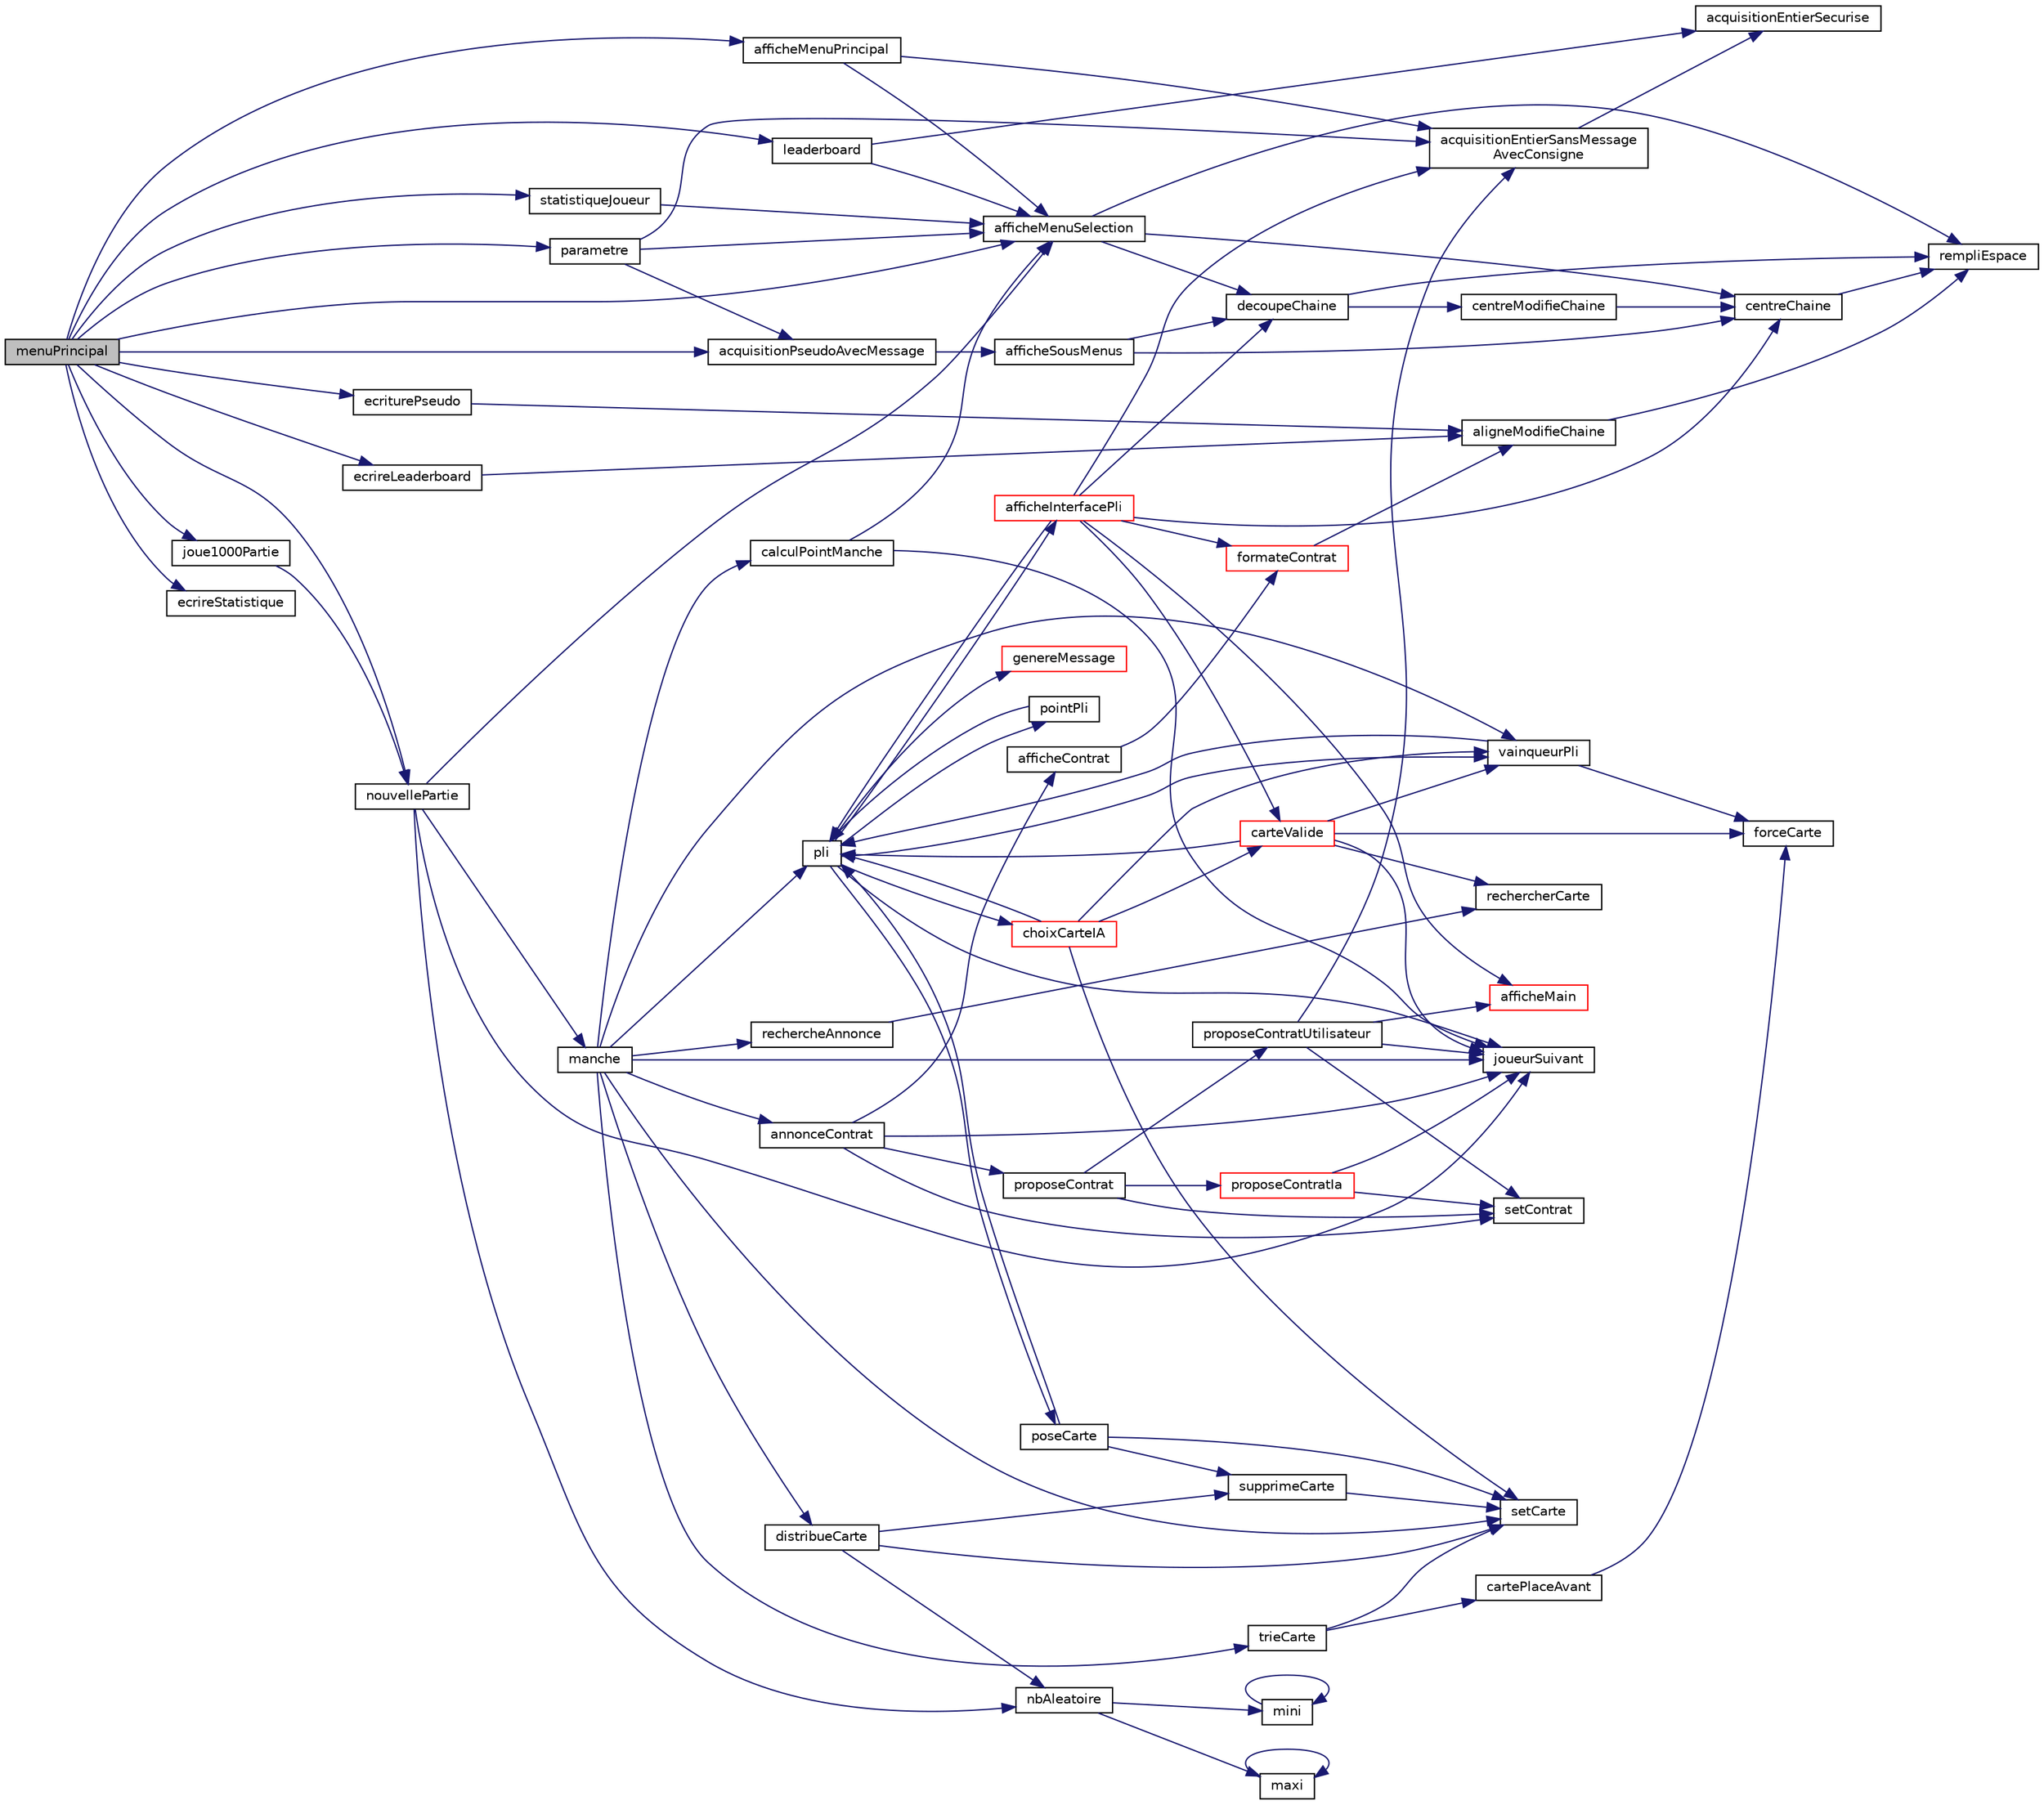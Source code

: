 digraph "menuPrincipal"
{
 // LATEX_PDF_SIZE
  edge [fontname="Helvetica",fontsize="10",labelfontname="Helvetica",labelfontsize="10"];
  node [fontname="Helvetica",fontsize="10",shape=record];
  rankdir="LR";
  Node1 [label="menuPrincipal",height=0.2,width=0.4,color="black", fillcolor="grey75", style="filled", fontcolor="black",tooltip="fonction qui gÃ¨re le debut de la partie"];
  Node1 -> Node2 [color="midnightblue",fontsize="10",style="solid"];
  Node2 [label="acquisitionPseudoAvecMessage",height=0.2,width=0.4,color="black", fillcolor="white", style="filled",URL="$acquisition_8c.html#afcd1bfa47bc634de2b8467f3191b8782",tooltip="acquisition d'un pseudo saisi par l'utilisateur avec message d'erreur"];
  Node2 -> Node3 [color="midnightblue",fontsize="10",style="solid"];
  Node3 [label="afficheSousMenus",height=0.2,width=0.4,color="black", fillcolor="white", style="filled",URL="$affichage_8c.html#a77a2c701d655e817f1fe4c56c883af3f",tooltip="affiche les différents sous menus"];
  Node3 -> Node4 [color="midnightblue",fontsize="10",style="solid"];
  Node4 [label="centreChaine",height=0.2,width=0.4,color="black", fillcolor="white", style="filled",URL="$formatage_chaine_8c.html#ae9b1a537c2b31ecd1400d3644bb180af",tooltip="transphorme une chaine de caractère de longeur inconue en une chaine de caratère fixé de tel sorte qu..."];
  Node4 -> Node5 [color="midnightblue",fontsize="10",style="solid"];
  Node5 [label="rempliEspace",height=0.2,width=0.4,color="black", fillcolor="white", style="filled",URL="$formatage_chaine_8c.html#acbb12af7b4e8b15a8d366abae8fe5ca3",tooltip="rempli une chaine de caractère de nbEspace caractère espace ' '"];
  Node3 -> Node6 [color="midnightblue",fontsize="10",style="solid"];
  Node6 [label="decoupeChaine",height=0.2,width=0.4,color="black", fillcolor="white", style="filled",URL="$formatage_chaine_8c.html#ad598bad9520e1d05637504cf2890a947",tooltip="fontion qui permet de découper une chaine de caracère en plusieur chaine de taille fixée en coupant s..."];
  Node6 -> Node7 [color="midnightblue",fontsize="10",style="solid"];
  Node7 [label="centreModifieChaine",height=0.2,width=0.4,color="black", fillcolor="white", style="filled",URL="$formatage_chaine_8c.html#a3a016c722803925f63f13d6218d6d1de",tooltip="transforme une chaine de cararactère en sa vertion centrée"];
  Node7 -> Node4 [color="midnightblue",fontsize="10",style="solid"];
  Node6 -> Node5 [color="midnightblue",fontsize="10",style="solid"];
  Node1 -> Node8 [color="midnightblue",fontsize="10",style="solid"];
  Node8 [label="afficheMenuPrincipal",height=0.2,width=0.4,color="black", fillcolor="white", style="filled",URL="$affichage_8c.html#ac892324566767801d485fad58318f635",tooltip="affiche le logo du jeu puis le menu principal"];
  Node8 -> Node9 [color="midnightblue",fontsize="10",style="solid"];
  Node9 [label="acquisitionEntierSansMessage\lAvecConsigne",height=0.2,width=0.4,color="black", fillcolor="white", style="filled",URL="$acquisition_8c.html#ad54a41d9f5d23da0cfe75569c1c58fd3",tooltip="accisition d'un entier saisi par l'utilisateur sans message d'erreur entre 2 entiers avec une consign..."];
  Node9 -> Node10 [color="midnightblue",fontsize="10",style="solid"];
  Node10 [label="acquisitionEntierSecurise",height=0.2,width=0.4,color="black", fillcolor="white", style="filled",URL="$acquisition_8c.html#a29f102dc63957f1bd52030075bb9beef",tooltip="fonction qui fait l'acquisition securisée d'un nombre"];
  Node8 -> Node11 [color="midnightblue",fontsize="10",style="solid"];
  Node11 [label="afficheMenuSelection",height=0.2,width=0.4,color="black", fillcolor="white", style="filled",URL="$affichage_8c.html#a978cd3d8ff9f4afa72856d33ad0dea81",tooltip="affiche dans un cadre plusieurs chaines de carractères avec un certain nombre de lignes sautée entre ..."];
  Node11 -> Node4 [color="midnightblue",fontsize="10",style="solid"];
  Node11 -> Node6 [color="midnightblue",fontsize="10",style="solid"];
  Node11 -> Node5 [color="midnightblue",fontsize="10",style="solid"];
  Node1 -> Node11 [color="midnightblue",fontsize="10",style="solid"];
  Node1 -> Node12 [color="midnightblue",fontsize="10",style="solid"];
  Node12 [label="ecrireLeaderboard",height=0.2,width=0.4,color="black", fillcolor="white", style="filled",URL="$gestion_fichier_8c.html#a7e238d3b3fe49a72cf5deb9757d4466e",tooltip="vÃ©rifie si un nouveau record Ã&#160; Ã©tÃ© battu et l'ajoute si c'est le cas"];
  Node12 -> Node13 [color="midnightblue",fontsize="10",style="solid"];
  Node13 [label="aligneModifieChaine",height=0.2,width=0.4,color="black", fillcolor="white", style="filled",URL="$formatage_chaine_8c.html#a416dc0656ec712c3624275a4aefb85c6",tooltip="transforme une chaine de cararactère en sa vertion aligné a gauche"];
  Node13 -> Node5 [color="midnightblue",fontsize="10",style="solid"];
  Node1 -> Node14 [color="midnightblue",fontsize="10",style="solid"];
  Node14 [label="ecrireStatistique",height=0.2,width=0.4,color="black", fillcolor="white", style="filled",URL="$gestion_fichier_8c.html#a72c9b768b73e0805b86215b86a67c8bd",tooltip="modifie la valeur d'une statistique dans le fichier de sauvegarde des scores"];
  Node1 -> Node15 [color="midnightblue",fontsize="10",style="solid"];
  Node15 [label="ecriturePseudo",height=0.2,width=0.4,color="black", fillcolor="white", style="filled",URL="$gestion_fichier_8c.html#a90d5f557067c87ecf4dd33f4345f5f2e",tooltip="fonction qui recherche dans un fichier si le joueur est deja enregistrÃ© au le rajoute Ã&#160; la fin si c..."];
  Node15 -> Node13 [color="midnightblue",fontsize="10",style="solid"];
  Node1 -> Node16 [color="midnightblue",fontsize="10",style="solid"];
  Node16 [label="joue1000Partie",height=0.2,width=0.4,color="black", fillcolor="white", style="filled",URL="$autre_8c.html#ab8d4df8f4e03f038b98f6d96a2eaefd2",tooltip="joue n partie aves uniquement des ia pour controler si tout ce passe bien et reuceillir des statistiq..."];
  Node16 -> Node17 [color="midnightblue",fontsize="10",style="solid"];
  Node17 [label="nouvellePartie",height=0.2,width=0.4,color="black", fillcolor="white", style="filled",URL="$general_8c.html#a1faac25606ba09c4cdbcf54a142dbe0c",tooltip="lancement d'une nouvelle partie"];
  Node17 -> Node11 [color="midnightblue",fontsize="10",style="solid"];
  Node17 -> Node18 [color="midnightblue",fontsize="10",style="solid"];
  Node18 [label="joueurSuivant",height=0.2,width=0.4,color="black", fillcolor="white", style="filled",URL="$autre_8c.html#a9028074829d59ddc4481ae51036fc9ef",tooltip="passe au joueur suivant"];
  Node17 -> Node19 [color="midnightblue",fontsize="10",style="solid"];
  Node19 [label="manche",height=0.2,width=0.4,color="black", fillcolor="white", style="filled",URL="$general_8c.html#a82e65877686a049b4bee9160af15c97f",tooltip="lancement d'une manche"];
  Node19 -> Node20 [color="midnightblue",fontsize="10",style="solid"];
  Node20 [label="annonceContrat",height=0.2,width=0.4,color="black", fillcolor="white", style="filled",URL="$general_8c.html#a6eeea9d2fea8b2c504b0051af39f7c80",tooltip="gÃ¨re l'annonce et la surenchÃ¨re des contats par les joueurs"];
  Node20 -> Node21 [color="midnightblue",fontsize="10",style="solid"];
  Node21 [label="afficheContrat",height=0.2,width=0.4,color="black", fillcolor="white", style="filled",URL="$affichage_8c.html#abd791297578af449761083408a1b4462",tooltip="affiche un contrat"];
  Node21 -> Node22 [color="midnightblue",fontsize="10",style="solid"];
  Node22 [label="formateContrat",height=0.2,width=0.4,color="red", fillcolor="white", style="filled",URL="$formatage_chaine_8c.html#a76b00dd8006b0682ba30099e193d4dd0",tooltip="stocke dans des chaine de caractère les info du contrat"];
  Node22 -> Node13 [color="midnightblue",fontsize="10",style="solid"];
  Node20 -> Node18 [color="midnightblue",fontsize="10",style="solid"];
  Node20 -> Node24 [color="midnightblue",fontsize="10",style="solid"];
  Node24 [label="proposeContrat",height=0.2,width=0.4,color="black", fillcolor="white", style="filled",URL="$general_8c.html#abde08a751131f9afc15de6fc616348f6",tooltip="proposition d'un contrat par un joueur"];
  Node24 -> Node25 [color="midnightblue",fontsize="10",style="solid"];
  Node25 [label="proposeContratIa",height=0.2,width=0.4,color="red", fillcolor="white", style="filled",URL="$ia_8c.html#ac4ece833f773f242d312062bf3869086",tooltip="proposition par l'ia d'un contrat"];
  Node25 -> Node18 [color="midnightblue",fontsize="10",style="solid"];
  Node25 -> Node27 [color="midnightblue",fontsize="10",style="solid"];
  Node27 [label="setContrat",height=0.2,width=0.4,color="black", fillcolor="white", style="filled",URL="$autre_8c.html#a1613864902e98bd6d49e9d82bedcbe1c",tooltip="définit un contrat"];
  Node24 -> Node30 [color="midnightblue",fontsize="10",style="solid"];
  Node30 [label="proposeContratUtilisateur",height=0.2,width=0.4,color="black", fillcolor="white", style="filled",URL="$affichage_8c.html#ae37357f1035df2f6d50afb1a1c5a9947",tooltip="gère le choix du contrat par l'utilisateur"];
  Node30 -> Node9 [color="midnightblue",fontsize="10",style="solid"];
  Node30 -> Node31 [color="midnightblue",fontsize="10",style="solid"];
  Node31 [label="afficheMain",height=0.2,width=0.4,color="red", fillcolor="white", style="filled",URL="$affichage_8c.html#ad4ca97b6626eb7557ec5c8e3ad795f95",tooltip="affiche les carte qu'un joueur a en main"];
  Node30 -> Node18 [color="midnightblue",fontsize="10",style="solid"];
  Node30 -> Node27 [color="midnightblue",fontsize="10",style="solid"];
  Node24 -> Node27 [color="midnightblue",fontsize="10",style="solid"];
  Node20 -> Node27 [color="midnightblue",fontsize="10",style="solid"];
  Node19 -> Node34 [color="midnightblue",fontsize="10",style="solid"];
  Node34 [label="calculPointManche",height=0.2,width=0.4,color="black", fillcolor="white", style="filled",URL="$general_8c.html#ae2494afb9457cbcf96753839016abbb6",tooltip="compte les point gagnÃ© par chaque joueur au cour de la manche e fonction du contrat et ajoute ces po..."];
  Node34 -> Node11 [color="midnightblue",fontsize="10",style="solid"];
  Node34 -> Node18 [color="midnightblue",fontsize="10",style="solid"];
  Node19 -> Node35 [color="midnightblue",fontsize="10",style="solid"];
  Node35 [label="distribueCarte",height=0.2,width=0.4,color="black", fillcolor="white", style="filled",URL="$gestion_carte_8c.html#ae1326a1796189845699f614535268322",tooltip="distribue les cartes entre les différent joueur"];
  Node35 -> Node36 [color="midnightblue",fontsize="10",style="solid"];
  Node36 [label="nbAleatoire",height=0.2,width=0.4,color="black", fillcolor="white", style="filled",URL="$autre_8c.html#a1fe3fe4b2fbc888f6af5db69f6cc72f6",tooltip="renvoit in nombre aléatoire entre deux bornes"];
  Node36 -> Node37 [color="midnightblue",fontsize="10",style="solid"];
  Node37 [label="maxi",height=0.2,width=0.4,color="black", fillcolor="white", style="filled",URL="$tableau_8c.html#abb9a32acf6c0aa09923d2ebaeae71c7e",tooltip="trouve la valeur maximum d'un tableau"];
  Node37 -> Node37 [color="midnightblue",fontsize="10",style="solid"];
  Node36 -> Node38 [color="midnightblue",fontsize="10",style="solid"];
  Node38 [label="mini",height=0.2,width=0.4,color="black", fillcolor="white", style="filled",URL="$tableau_8c.html#aabc5dc617777ef63ecbd9748a76d0946",tooltip="trouve la valeur minimum d'un tableau"];
  Node38 -> Node38 [color="midnightblue",fontsize="10",style="solid"];
  Node35 -> Node39 [color="midnightblue",fontsize="10",style="solid"];
  Node39 [label="setCarte",height=0.2,width=0.4,color="black", fillcolor="white", style="filled",URL="$gestion_carte_8c.html#aa6ee6fa9bf13839d948e7df5f4199e0e",tooltip="donne une valeur et une couleur a une carte"];
  Node35 -> Node40 [color="midnightblue",fontsize="10",style="solid"];
  Node40 [label="supprimeCarte",height=0.2,width=0.4,color="black", fillcolor="white", style="filled",URL="$gestion_carte_8c.html#a77b2ed8ac4298678feea52baa2e9cf0e",tooltip="supprime une carte d'un tableau et réduit la taille de ce tableu par le bas"];
  Node40 -> Node39 [color="midnightblue",fontsize="10",style="solid"];
  Node19 -> Node18 [color="midnightblue",fontsize="10",style="solid"];
  Node19 -> Node41 [color="midnightblue",fontsize="10",style="solid"];
  Node41 [label="pli",height=0.2,width=0.4,color="black", fillcolor="white", style="filled",URL="$general_8c.html#a09dedac7ae460c4fd07ebcc4af44568f",tooltip="fonction qui gÃ¨re un pli"];
  Node41 -> Node42 [color="midnightblue",fontsize="10",style="solid"];
  Node42 [label="afficheInterfacePli",height=0.2,width=0.4,color="red", fillcolor="white", style="filled",URL="$affichage_8c.html#a773118ff3accfbd267688f5e91f26ed7",tooltip="affiche l'interface de jeu durant un pli"];
  Node42 -> Node9 [color="midnightblue",fontsize="10",style="solid"];
  Node42 -> Node31 [color="midnightblue",fontsize="10",style="solid"];
  Node42 -> Node43 [color="midnightblue",fontsize="10",style="solid"];
  Node43 [label="carteValide",height=0.2,width=0.4,color="red", fillcolor="white", style="filled",URL="$gestion_carte_8c.html#a860c9426634ed327bf5ed8344ee582e3",tooltip="ddétermine si une carte peut etre posé par un joueur"];
  Node43 -> Node29 [color="midnightblue",fontsize="10",style="solid"];
  Node29 [label="forceCarte",height=0.2,width=0.4,color="black", fillcolor="white", style="filled",URL="$gestion_carte_8c.html#af903ef331292d446d28bdcd7a13ce6d8",tooltip="calcul la force d'une carte, en faisant la probabilitée qu'elle a de gagné contre toutes les autres c..."];
  Node43 -> Node18 [color="midnightblue",fontsize="10",style="solid"];
  Node43 -> Node41 [color="midnightblue",fontsize="10",style="solid"];
  Node43 -> Node44 [color="midnightblue",fontsize="10",style="solid"];
  Node44 [label="rechercherCarte",height=0.2,width=0.4,color="black", fillcolor="white", style="filled",URL="$gestion_carte_8c.html#ac56fc1f7ac0fcff4617638f73704540e",tooltip="cherche dans un tableau de carte si il y a une certaine couleur ou une certaine valeur ou les deux"];
  Node43 -> Node46 [color="midnightblue",fontsize="10",style="solid"];
  Node46 [label="vainqueurPli",height=0.2,width=0.4,color="black", fillcolor="white", style="filled",URL="$gestion_carte_8c.html#aa27d92d54128016ef6bf0faee2de1eaa",tooltip="donne le vainquer d'un pli"];
  Node46 -> Node29 [color="midnightblue",fontsize="10",style="solid"];
  Node46 -> Node41 [color="midnightblue",fontsize="10",style="solid"];
  Node42 -> Node4 [color="midnightblue",fontsize="10",style="solid"];
  Node42 -> Node6 [color="midnightblue",fontsize="10",style="solid"];
  Node42 -> Node22 [color="midnightblue",fontsize="10",style="solid"];
  Node42 -> Node41 [color="midnightblue",fontsize="10",style="solid"];
  Node41 -> Node47 [color="midnightblue",fontsize="10",style="solid"];
  Node47 [label="choixCarteIA",height=0.2,width=0.4,color="red", fillcolor="white", style="filled",URL="$ia_8c.html#a10983e601bfd34bbbefac689ef4c4b53",tooltip="proposition de la pose d'une carte par l'IA"];
  Node47 -> Node43 [color="midnightblue",fontsize="10",style="solid"];
  Node47 -> Node41 [color="midnightblue",fontsize="10",style="solid"];
  Node47 -> Node39 [color="midnightblue",fontsize="10",style="solid"];
  Node47 -> Node46 [color="midnightblue",fontsize="10",style="solid"];
  Node41 -> Node48 [color="midnightblue",fontsize="10",style="solid"];
  Node48 [label="genereMessage",height=0.2,width=0.4,color="red", fillcolor="white", style="filled",URL="$formatage_chaine_8c.html#a0a9bbb51e5f916ca5bef2365312e23be",tooltip="génere un message et l'enregistre dans une chaine de caractère"];
  Node41 -> Node18 [color="midnightblue",fontsize="10",style="solid"];
  Node41 -> Node49 [color="midnightblue",fontsize="10",style="solid"];
  Node49 [label="pointPli",height=0.2,width=0.4,color="black", fillcolor="white", style="filled",URL="$autre_8c.html#a4fab4a48512193a409dc541bb38a999c",tooltip="compte le nombre de points d'un pli"];
  Node49 -> Node41 [color="midnightblue",fontsize="10",style="solid"];
  Node41 -> Node50 [color="midnightblue",fontsize="10",style="solid"];
  Node50 [label="poseCarte",height=0.2,width=0.4,color="black", fillcolor="white", style="filled",URL="$general_8c.html#a6c7b2721ebd2ba9c2cdd0d452f8cbe3f",tooltip="fonction qui verifie la validitÃ© d'une carte est la pose"];
  Node50 -> Node41 [color="midnightblue",fontsize="10",style="solid"];
  Node50 -> Node39 [color="midnightblue",fontsize="10",style="solid"];
  Node50 -> Node40 [color="midnightblue",fontsize="10",style="solid"];
  Node41 -> Node46 [color="midnightblue",fontsize="10",style="solid"];
  Node19 -> Node51 [color="midnightblue",fontsize="10",style="solid"];
  Node51 [label="rechercheAnnonce",height=0.2,width=0.4,color="black", fillcolor="white", style="filled",URL="$gestion_carte_8c.html#a60713486558430d396e98d6090e6db23",tooltip="rechere dans un tableau de cartes qui correspond a la main d'un joureur si il peut faire des anonc,..."];
  Node51 -> Node44 [color="midnightblue",fontsize="10",style="solid"];
  Node19 -> Node39 [color="midnightblue",fontsize="10",style="solid"];
  Node19 -> Node52 [color="midnightblue",fontsize="10",style="solid"];
  Node52 [label="trieCarte",height=0.2,width=0.4,color="black", fillcolor="white", style="filled",URL="$gestion_carte_8c.html#a1ae8efe125a9388197c70d15f8b08c3a",tooltip="trie un tableau de cartes"];
  Node52 -> Node53 [color="midnightblue",fontsize="10",style="solid"];
  Node53 [label="cartePlaceAvant",height=0.2,width=0.4,color="black", fillcolor="white", style="filled",URL="$gestion_carte_8c.html#ad5f137155414b037892fcefbb4659c38",tooltip="permet de savoir si une carte doit etre placée avant lors du trie des cartes"];
  Node53 -> Node29 [color="midnightblue",fontsize="10",style="solid"];
  Node52 -> Node39 [color="midnightblue",fontsize="10",style="solid"];
  Node19 -> Node46 [color="midnightblue",fontsize="10",style="solid"];
  Node17 -> Node36 [color="midnightblue",fontsize="10",style="solid"];
  Node1 -> Node54 [color="midnightblue",fontsize="10",style="solid"];
  Node54 [label="leaderboard",height=0.2,width=0.4,color="black", fillcolor="white", style="filled",URL="$sous-menus_8c.html#aad28e5255a0adde0224260927ac30d19",tooltip="fonction qui recupère les meilleurs score dans un ficher et les affiche dans la console"];
  Node54 -> Node10 [color="midnightblue",fontsize="10",style="solid"];
  Node54 -> Node11 [color="midnightblue",fontsize="10",style="solid"];
  Node1 -> Node17 [color="midnightblue",fontsize="10",style="solid"];
  Node1 -> Node55 [color="midnightblue",fontsize="10",style="solid"];
  Node55 [label="parametre",height=0.2,width=0.4,color="black", fillcolor="white", style="filled",URL="$sous-menus_8c.html#a10bc1893d871aa90da78f2177d9ae053",tooltip="affiche le sous menu des paramètre, permet de changer le psedo de tout les ordinateur"];
  Node55 -> Node9 [color="midnightblue",fontsize="10",style="solid"];
  Node55 -> Node2 [color="midnightblue",fontsize="10",style="solid"];
  Node55 -> Node11 [color="midnightblue",fontsize="10",style="solid"];
  Node1 -> Node56 [color="midnightblue",fontsize="10",style="solid"];
  Node56 [label="statistiqueJoueur",height=0.2,width=0.4,color="black", fillcolor="white", style="filled",URL="$sous-menus_8c.html#a86a9072cfc6c02fa5369bd70c7ccd89a",tooltip="fonction qui recupère les statistiques du joueur et les affiches dans la console"];
  Node56 -> Node11 [color="midnightblue",fontsize="10",style="solid"];
}
